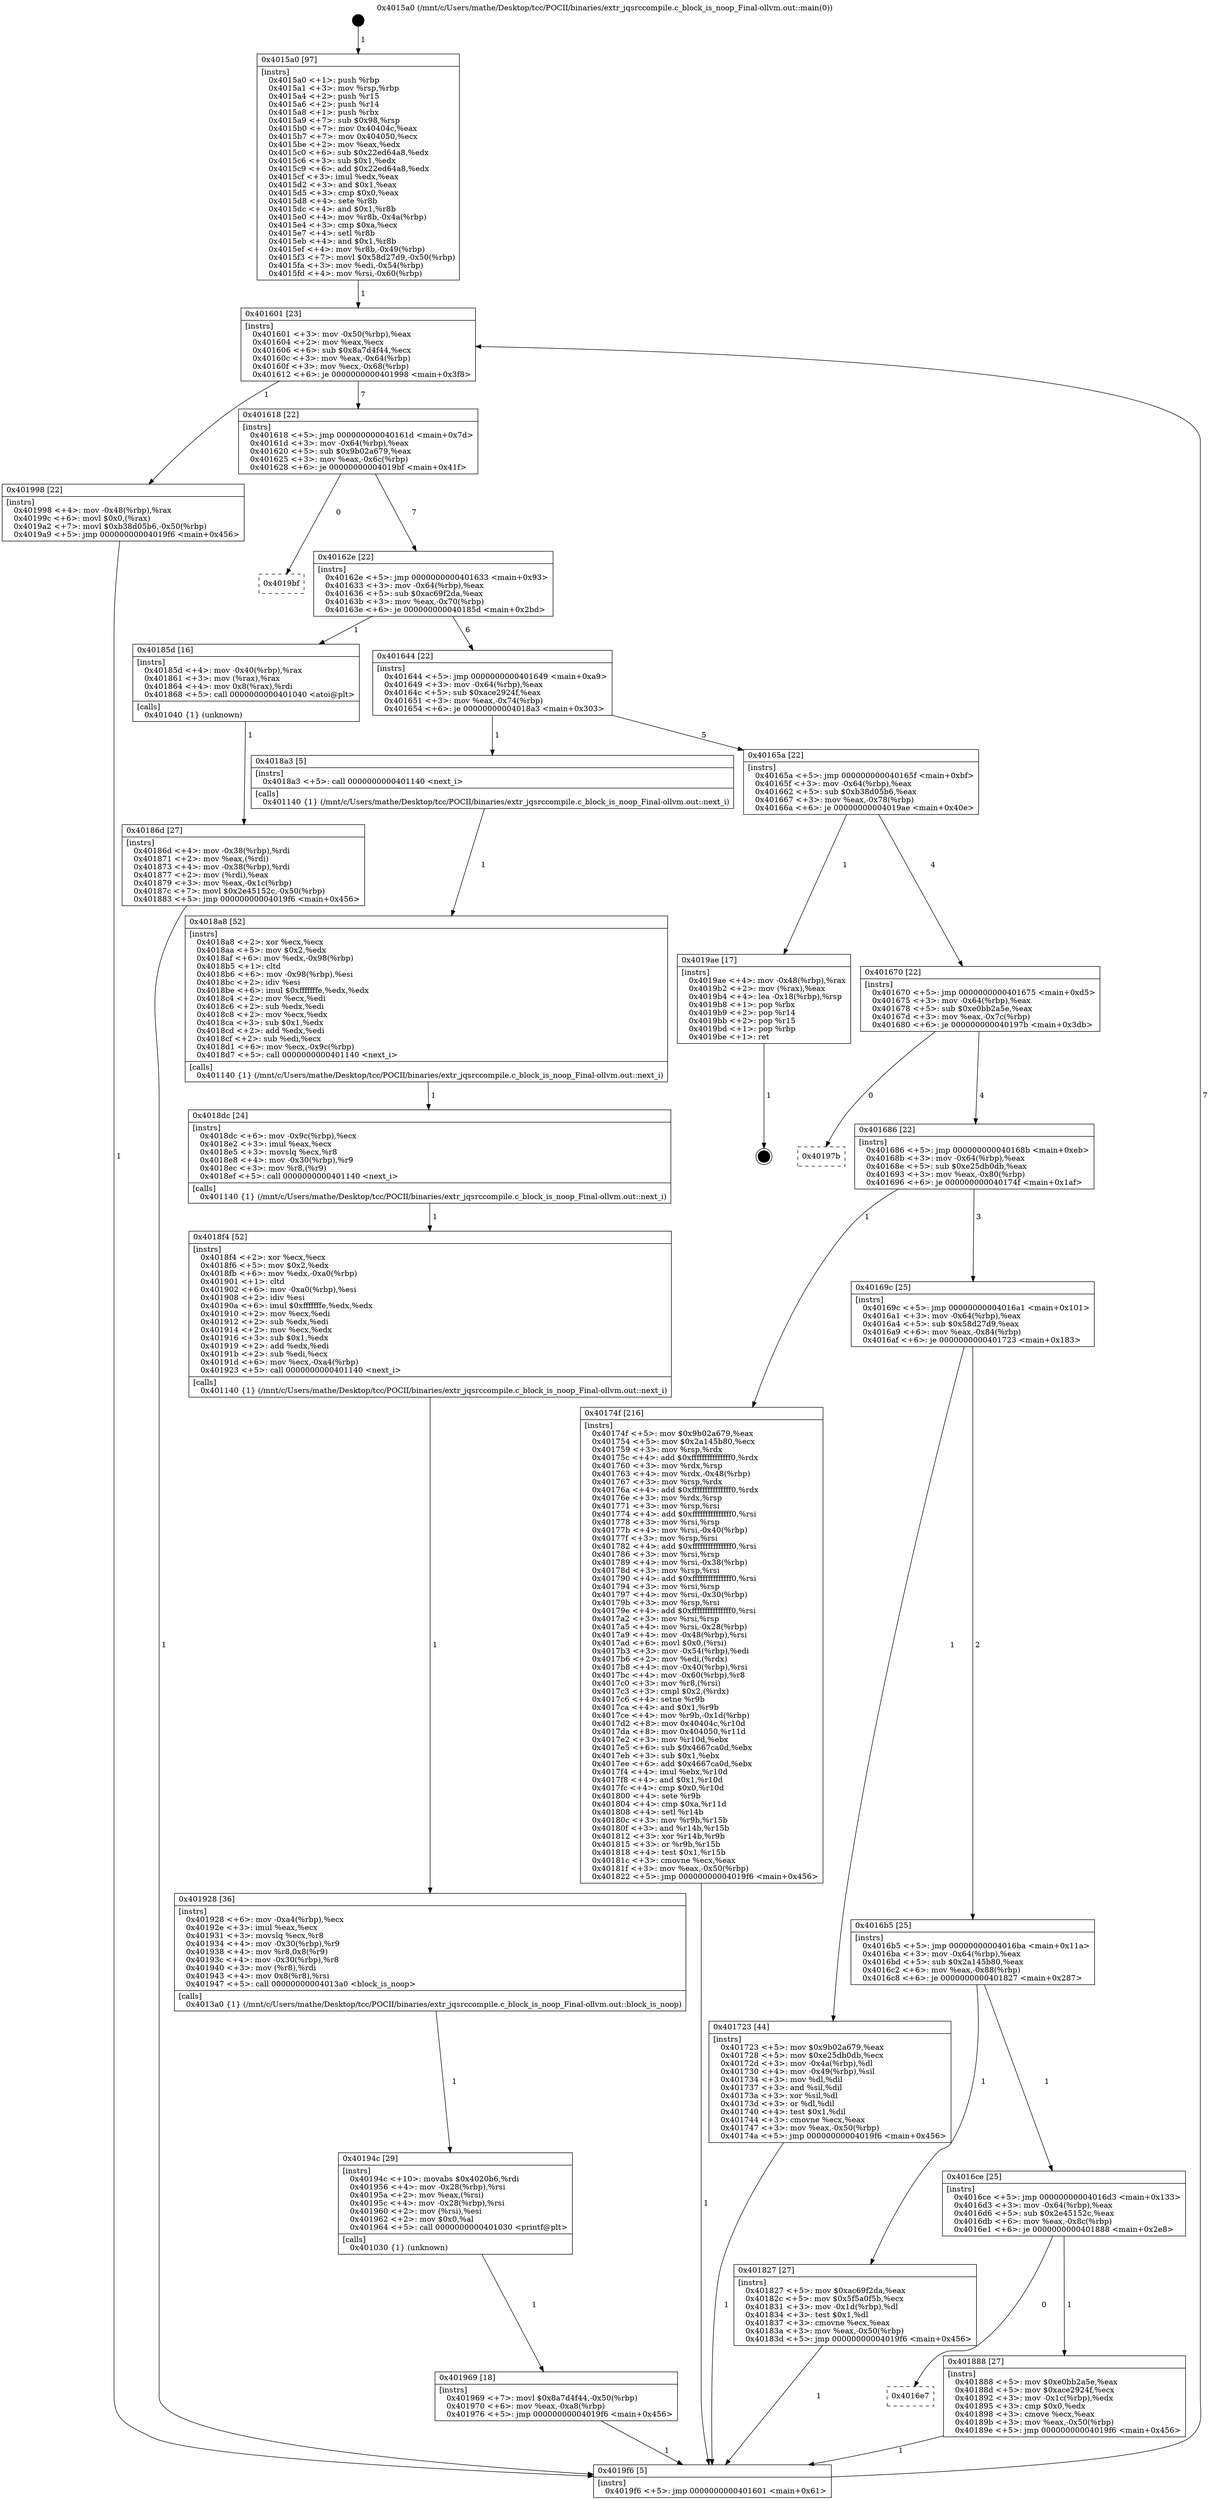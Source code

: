 digraph "0x4015a0" {
  label = "0x4015a0 (/mnt/c/Users/mathe/Desktop/tcc/POCII/binaries/extr_jqsrccompile.c_block_is_noop_Final-ollvm.out::main(0))"
  labelloc = "t"
  node[shape=record]

  Entry [label="",width=0.3,height=0.3,shape=circle,fillcolor=black,style=filled]
  "0x401601" [label="{
     0x401601 [23]\l
     | [instrs]\l
     &nbsp;&nbsp;0x401601 \<+3\>: mov -0x50(%rbp),%eax\l
     &nbsp;&nbsp;0x401604 \<+2\>: mov %eax,%ecx\l
     &nbsp;&nbsp;0x401606 \<+6\>: sub $0x8a7d4f44,%ecx\l
     &nbsp;&nbsp;0x40160c \<+3\>: mov %eax,-0x64(%rbp)\l
     &nbsp;&nbsp;0x40160f \<+3\>: mov %ecx,-0x68(%rbp)\l
     &nbsp;&nbsp;0x401612 \<+6\>: je 0000000000401998 \<main+0x3f8\>\l
  }"]
  "0x401998" [label="{
     0x401998 [22]\l
     | [instrs]\l
     &nbsp;&nbsp;0x401998 \<+4\>: mov -0x48(%rbp),%rax\l
     &nbsp;&nbsp;0x40199c \<+6\>: movl $0x0,(%rax)\l
     &nbsp;&nbsp;0x4019a2 \<+7\>: movl $0xb38d05b6,-0x50(%rbp)\l
     &nbsp;&nbsp;0x4019a9 \<+5\>: jmp 00000000004019f6 \<main+0x456\>\l
  }"]
  "0x401618" [label="{
     0x401618 [22]\l
     | [instrs]\l
     &nbsp;&nbsp;0x401618 \<+5\>: jmp 000000000040161d \<main+0x7d\>\l
     &nbsp;&nbsp;0x40161d \<+3\>: mov -0x64(%rbp),%eax\l
     &nbsp;&nbsp;0x401620 \<+5\>: sub $0x9b02a679,%eax\l
     &nbsp;&nbsp;0x401625 \<+3\>: mov %eax,-0x6c(%rbp)\l
     &nbsp;&nbsp;0x401628 \<+6\>: je 00000000004019bf \<main+0x41f\>\l
  }"]
  Exit [label="",width=0.3,height=0.3,shape=circle,fillcolor=black,style=filled,peripheries=2]
  "0x4019bf" [label="{
     0x4019bf\l
  }", style=dashed]
  "0x40162e" [label="{
     0x40162e [22]\l
     | [instrs]\l
     &nbsp;&nbsp;0x40162e \<+5\>: jmp 0000000000401633 \<main+0x93\>\l
     &nbsp;&nbsp;0x401633 \<+3\>: mov -0x64(%rbp),%eax\l
     &nbsp;&nbsp;0x401636 \<+5\>: sub $0xac69f2da,%eax\l
     &nbsp;&nbsp;0x40163b \<+3\>: mov %eax,-0x70(%rbp)\l
     &nbsp;&nbsp;0x40163e \<+6\>: je 000000000040185d \<main+0x2bd\>\l
  }"]
  "0x401969" [label="{
     0x401969 [18]\l
     | [instrs]\l
     &nbsp;&nbsp;0x401969 \<+7\>: movl $0x8a7d4f44,-0x50(%rbp)\l
     &nbsp;&nbsp;0x401970 \<+6\>: mov %eax,-0xa8(%rbp)\l
     &nbsp;&nbsp;0x401976 \<+5\>: jmp 00000000004019f6 \<main+0x456\>\l
  }"]
  "0x40185d" [label="{
     0x40185d [16]\l
     | [instrs]\l
     &nbsp;&nbsp;0x40185d \<+4\>: mov -0x40(%rbp),%rax\l
     &nbsp;&nbsp;0x401861 \<+3\>: mov (%rax),%rax\l
     &nbsp;&nbsp;0x401864 \<+4\>: mov 0x8(%rax),%rdi\l
     &nbsp;&nbsp;0x401868 \<+5\>: call 0000000000401040 \<atoi@plt\>\l
     | [calls]\l
     &nbsp;&nbsp;0x401040 \{1\} (unknown)\l
  }"]
  "0x401644" [label="{
     0x401644 [22]\l
     | [instrs]\l
     &nbsp;&nbsp;0x401644 \<+5\>: jmp 0000000000401649 \<main+0xa9\>\l
     &nbsp;&nbsp;0x401649 \<+3\>: mov -0x64(%rbp),%eax\l
     &nbsp;&nbsp;0x40164c \<+5\>: sub $0xace2924f,%eax\l
     &nbsp;&nbsp;0x401651 \<+3\>: mov %eax,-0x74(%rbp)\l
     &nbsp;&nbsp;0x401654 \<+6\>: je 00000000004018a3 \<main+0x303\>\l
  }"]
  "0x40194c" [label="{
     0x40194c [29]\l
     | [instrs]\l
     &nbsp;&nbsp;0x40194c \<+10\>: movabs $0x4020b6,%rdi\l
     &nbsp;&nbsp;0x401956 \<+4\>: mov -0x28(%rbp),%rsi\l
     &nbsp;&nbsp;0x40195a \<+2\>: mov %eax,(%rsi)\l
     &nbsp;&nbsp;0x40195c \<+4\>: mov -0x28(%rbp),%rsi\l
     &nbsp;&nbsp;0x401960 \<+2\>: mov (%rsi),%esi\l
     &nbsp;&nbsp;0x401962 \<+2\>: mov $0x0,%al\l
     &nbsp;&nbsp;0x401964 \<+5\>: call 0000000000401030 \<printf@plt\>\l
     | [calls]\l
     &nbsp;&nbsp;0x401030 \{1\} (unknown)\l
  }"]
  "0x4018a3" [label="{
     0x4018a3 [5]\l
     | [instrs]\l
     &nbsp;&nbsp;0x4018a3 \<+5\>: call 0000000000401140 \<next_i\>\l
     | [calls]\l
     &nbsp;&nbsp;0x401140 \{1\} (/mnt/c/Users/mathe/Desktop/tcc/POCII/binaries/extr_jqsrccompile.c_block_is_noop_Final-ollvm.out::next_i)\l
  }"]
  "0x40165a" [label="{
     0x40165a [22]\l
     | [instrs]\l
     &nbsp;&nbsp;0x40165a \<+5\>: jmp 000000000040165f \<main+0xbf\>\l
     &nbsp;&nbsp;0x40165f \<+3\>: mov -0x64(%rbp),%eax\l
     &nbsp;&nbsp;0x401662 \<+5\>: sub $0xb38d05b6,%eax\l
     &nbsp;&nbsp;0x401667 \<+3\>: mov %eax,-0x78(%rbp)\l
     &nbsp;&nbsp;0x40166a \<+6\>: je 00000000004019ae \<main+0x40e\>\l
  }"]
  "0x401928" [label="{
     0x401928 [36]\l
     | [instrs]\l
     &nbsp;&nbsp;0x401928 \<+6\>: mov -0xa4(%rbp),%ecx\l
     &nbsp;&nbsp;0x40192e \<+3\>: imul %eax,%ecx\l
     &nbsp;&nbsp;0x401931 \<+3\>: movslq %ecx,%r8\l
     &nbsp;&nbsp;0x401934 \<+4\>: mov -0x30(%rbp),%r9\l
     &nbsp;&nbsp;0x401938 \<+4\>: mov %r8,0x8(%r9)\l
     &nbsp;&nbsp;0x40193c \<+4\>: mov -0x30(%rbp),%r8\l
     &nbsp;&nbsp;0x401940 \<+3\>: mov (%r8),%rdi\l
     &nbsp;&nbsp;0x401943 \<+4\>: mov 0x8(%r8),%rsi\l
     &nbsp;&nbsp;0x401947 \<+5\>: call 00000000004013a0 \<block_is_noop\>\l
     | [calls]\l
     &nbsp;&nbsp;0x4013a0 \{1\} (/mnt/c/Users/mathe/Desktop/tcc/POCII/binaries/extr_jqsrccompile.c_block_is_noop_Final-ollvm.out::block_is_noop)\l
  }"]
  "0x4019ae" [label="{
     0x4019ae [17]\l
     | [instrs]\l
     &nbsp;&nbsp;0x4019ae \<+4\>: mov -0x48(%rbp),%rax\l
     &nbsp;&nbsp;0x4019b2 \<+2\>: mov (%rax),%eax\l
     &nbsp;&nbsp;0x4019b4 \<+4\>: lea -0x18(%rbp),%rsp\l
     &nbsp;&nbsp;0x4019b8 \<+1\>: pop %rbx\l
     &nbsp;&nbsp;0x4019b9 \<+2\>: pop %r14\l
     &nbsp;&nbsp;0x4019bb \<+2\>: pop %r15\l
     &nbsp;&nbsp;0x4019bd \<+1\>: pop %rbp\l
     &nbsp;&nbsp;0x4019be \<+1\>: ret\l
  }"]
  "0x401670" [label="{
     0x401670 [22]\l
     | [instrs]\l
     &nbsp;&nbsp;0x401670 \<+5\>: jmp 0000000000401675 \<main+0xd5\>\l
     &nbsp;&nbsp;0x401675 \<+3\>: mov -0x64(%rbp),%eax\l
     &nbsp;&nbsp;0x401678 \<+5\>: sub $0xe0bb2a5e,%eax\l
     &nbsp;&nbsp;0x40167d \<+3\>: mov %eax,-0x7c(%rbp)\l
     &nbsp;&nbsp;0x401680 \<+6\>: je 000000000040197b \<main+0x3db\>\l
  }"]
  "0x4018f4" [label="{
     0x4018f4 [52]\l
     | [instrs]\l
     &nbsp;&nbsp;0x4018f4 \<+2\>: xor %ecx,%ecx\l
     &nbsp;&nbsp;0x4018f6 \<+5\>: mov $0x2,%edx\l
     &nbsp;&nbsp;0x4018fb \<+6\>: mov %edx,-0xa0(%rbp)\l
     &nbsp;&nbsp;0x401901 \<+1\>: cltd\l
     &nbsp;&nbsp;0x401902 \<+6\>: mov -0xa0(%rbp),%esi\l
     &nbsp;&nbsp;0x401908 \<+2\>: idiv %esi\l
     &nbsp;&nbsp;0x40190a \<+6\>: imul $0xfffffffe,%edx,%edx\l
     &nbsp;&nbsp;0x401910 \<+2\>: mov %ecx,%edi\l
     &nbsp;&nbsp;0x401912 \<+2\>: sub %edx,%edi\l
     &nbsp;&nbsp;0x401914 \<+2\>: mov %ecx,%edx\l
     &nbsp;&nbsp;0x401916 \<+3\>: sub $0x1,%edx\l
     &nbsp;&nbsp;0x401919 \<+2\>: add %edx,%edi\l
     &nbsp;&nbsp;0x40191b \<+2\>: sub %edi,%ecx\l
     &nbsp;&nbsp;0x40191d \<+6\>: mov %ecx,-0xa4(%rbp)\l
     &nbsp;&nbsp;0x401923 \<+5\>: call 0000000000401140 \<next_i\>\l
     | [calls]\l
     &nbsp;&nbsp;0x401140 \{1\} (/mnt/c/Users/mathe/Desktop/tcc/POCII/binaries/extr_jqsrccompile.c_block_is_noop_Final-ollvm.out::next_i)\l
  }"]
  "0x40197b" [label="{
     0x40197b\l
  }", style=dashed]
  "0x401686" [label="{
     0x401686 [22]\l
     | [instrs]\l
     &nbsp;&nbsp;0x401686 \<+5\>: jmp 000000000040168b \<main+0xeb\>\l
     &nbsp;&nbsp;0x40168b \<+3\>: mov -0x64(%rbp),%eax\l
     &nbsp;&nbsp;0x40168e \<+5\>: sub $0xe25db0db,%eax\l
     &nbsp;&nbsp;0x401693 \<+3\>: mov %eax,-0x80(%rbp)\l
     &nbsp;&nbsp;0x401696 \<+6\>: je 000000000040174f \<main+0x1af\>\l
  }"]
  "0x4018dc" [label="{
     0x4018dc [24]\l
     | [instrs]\l
     &nbsp;&nbsp;0x4018dc \<+6\>: mov -0x9c(%rbp),%ecx\l
     &nbsp;&nbsp;0x4018e2 \<+3\>: imul %eax,%ecx\l
     &nbsp;&nbsp;0x4018e5 \<+3\>: movslq %ecx,%r8\l
     &nbsp;&nbsp;0x4018e8 \<+4\>: mov -0x30(%rbp),%r9\l
     &nbsp;&nbsp;0x4018ec \<+3\>: mov %r8,(%r9)\l
     &nbsp;&nbsp;0x4018ef \<+5\>: call 0000000000401140 \<next_i\>\l
     | [calls]\l
     &nbsp;&nbsp;0x401140 \{1\} (/mnt/c/Users/mathe/Desktop/tcc/POCII/binaries/extr_jqsrccompile.c_block_is_noop_Final-ollvm.out::next_i)\l
  }"]
  "0x40174f" [label="{
     0x40174f [216]\l
     | [instrs]\l
     &nbsp;&nbsp;0x40174f \<+5\>: mov $0x9b02a679,%eax\l
     &nbsp;&nbsp;0x401754 \<+5\>: mov $0x2a145b80,%ecx\l
     &nbsp;&nbsp;0x401759 \<+3\>: mov %rsp,%rdx\l
     &nbsp;&nbsp;0x40175c \<+4\>: add $0xfffffffffffffff0,%rdx\l
     &nbsp;&nbsp;0x401760 \<+3\>: mov %rdx,%rsp\l
     &nbsp;&nbsp;0x401763 \<+4\>: mov %rdx,-0x48(%rbp)\l
     &nbsp;&nbsp;0x401767 \<+3\>: mov %rsp,%rdx\l
     &nbsp;&nbsp;0x40176a \<+4\>: add $0xfffffffffffffff0,%rdx\l
     &nbsp;&nbsp;0x40176e \<+3\>: mov %rdx,%rsp\l
     &nbsp;&nbsp;0x401771 \<+3\>: mov %rsp,%rsi\l
     &nbsp;&nbsp;0x401774 \<+4\>: add $0xfffffffffffffff0,%rsi\l
     &nbsp;&nbsp;0x401778 \<+3\>: mov %rsi,%rsp\l
     &nbsp;&nbsp;0x40177b \<+4\>: mov %rsi,-0x40(%rbp)\l
     &nbsp;&nbsp;0x40177f \<+3\>: mov %rsp,%rsi\l
     &nbsp;&nbsp;0x401782 \<+4\>: add $0xfffffffffffffff0,%rsi\l
     &nbsp;&nbsp;0x401786 \<+3\>: mov %rsi,%rsp\l
     &nbsp;&nbsp;0x401789 \<+4\>: mov %rsi,-0x38(%rbp)\l
     &nbsp;&nbsp;0x40178d \<+3\>: mov %rsp,%rsi\l
     &nbsp;&nbsp;0x401790 \<+4\>: add $0xfffffffffffffff0,%rsi\l
     &nbsp;&nbsp;0x401794 \<+3\>: mov %rsi,%rsp\l
     &nbsp;&nbsp;0x401797 \<+4\>: mov %rsi,-0x30(%rbp)\l
     &nbsp;&nbsp;0x40179b \<+3\>: mov %rsp,%rsi\l
     &nbsp;&nbsp;0x40179e \<+4\>: add $0xfffffffffffffff0,%rsi\l
     &nbsp;&nbsp;0x4017a2 \<+3\>: mov %rsi,%rsp\l
     &nbsp;&nbsp;0x4017a5 \<+4\>: mov %rsi,-0x28(%rbp)\l
     &nbsp;&nbsp;0x4017a9 \<+4\>: mov -0x48(%rbp),%rsi\l
     &nbsp;&nbsp;0x4017ad \<+6\>: movl $0x0,(%rsi)\l
     &nbsp;&nbsp;0x4017b3 \<+3\>: mov -0x54(%rbp),%edi\l
     &nbsp;&nbsp;0x4017b6 \<+2\>: mov %edi,(%rdx)\l
     &nbsp;&nbsp;0x4017b8 \<+4\>: mov -0x40(%rbp),%rsi\l
     &nbsp;&nbsp;0x4017bc \<+4\>: mov -0x60(%rbp),%r8\l
     &nbsp;&nbsp;0x4017c0 \<+3\>: mov %r8,(%rsi)\l
     &nbsp;&nbsp;0x4017c3 \<+3\>: cmpl $0x2,(%rdx)\l
     &nbsp;&nbsp;0x4017c6 \<+4\>: setne %r9b\l
     &nbsp;&nbsp;0x4017ca \<+4\>: and $0x1,%r9b\l
     &nbsp;&nbsp;0x4017ce \<+4\>: mov %r9b,-0x1d(%rbp)\l
     &nbsp;&nbsp;0x4017d2 \<+8\>: mov 0x40404c,%r10d\l
     &nbsp;&nbsp;0x4017da \<+8\>: mov 0x404050,%r11d\l
     &nbsp;&nbsp;0x4017e2 \<+3\>: mov %r10d,%ebx\l
     &nbsp;&nbsp;0x4017e5 \<+6\>: sub $0x4667ca0d,%ebx\l
     &nbsp;&nbsp;0x4017eb \<+3\>: sub $0x1,%ebx\l
     &nbsp;&nbsp;0x4017ee \<+6\>: add $0x4667ca0d,%ebx\l
     &nbsp;&nbsp;0x4017f4 \<+4\>: imul %ebx,%r10d\l
     &nbsp;&nbsp;0x4017f8 \<+4\>: and $0x1,%r10d\l
     &nbsp;&nbsp;0x4017fc \<+4\>: cmp $0x0,%r10d\l
     &nbsp;&nbsp;0x401800 \<+4\>: sete %r9b\l
     &nbsp;&nbsp;0x401804 \<+4\>: cmp $0xa,%r11d\l
     &nbsp;&nbsp;0x401808 \<+4\>: setl %r14b\l
     &nbsp;&nbsp;0x40180c \<+3\>: mov %r9b,%r15b\l
     &nbsp;&nbsp;0x40180f \<+3\>: and %r14b,%r15b\l
     &nbsp;&nbsp;0x401812 \<+3\>: xor %r14b,%r9b\l
     &nbsp;&nbsp;0x401815 \<+3\>: or %r9b,%r15b\l
     &nbsp;&nbsp;0x401818 \<+4\>: test $0x1,%r15b\l
     &nbsp;&nbsp;0x40181c \<+3\>: cmovne %ecx,%eax\l
     &nbsp;&nbsp;0x40181f \<+3\>: mov %eax,-0x50(%rbp)\l
     &nbsp;&nbsp;0x401822 \<+5\>: jmp 00000000004019f6 \<main+0x456\>\l
  }"]
  "0x40169c" [label="{
     0x40169c [25]\l
     | [instrs]\l
     &nbsp;&nbsp;0x40169c \<+5\>: jmp 00000000004016a1 \<main+0x101\>\l
     &nbsp;&nbsp;0x4016a1 \<+3\>: mov -0x64(%rbp),%eax\l
     &nbsp;&nbsp;0x4016a4 \<+5\>: sub $0x58d27d9,%eax\l
     &nbsp;&nbsp;0x4016a9 \<+6\>: mov %eax,-0x84(%rbp)\l
     &nbsp;&nbsp;0x4016af \<+6\>: je 0000000000401723 \<main+0x183\>\l
  }"]
  "0x4018a8" [label="{
     0x4018a8 [52]\l
     | [instrs]\l
     &nbsp;&nbsp;0x4018a8 \<+2\>: xor %ecx,%ecx\l
     &nbsp;&nbsp;0x4018aa \<+5\>: mov $0x2,%edx\l
     &nbsp;&nbsp;0x4018af \<+6\>: mov %edx,-0x98(%rbp)\l
     &nbsp;&nbsp;0x4018b5 \<+1\>: cltd\l
     &nbsp;&nbsp;0x4018b6 \<+6\>: mov -0x98(%rbp),%esi\l
     &nbsp;&nbsp;0x4018bc \<+2\>: idiv %esi\l
     &nbsp;&nbsp;0x4018be \<+6\>: imul $0xfffffffe,%edx,%edx\l
     &nbsp;&nbsp;0x4018c4 \<+2\>: mov %ecx,%edi\l
     &nbsp;&nbsp;0x4018c6 \<+2\>: sub %edx,%edi\l
     &nbsp;&nbsp;0x4018c8 \<+2\>: mov %ecx,%edx\l
     &nbsp;&nbsp;0x4018ca \<+3\>: sub $0x1,%edx\l
     &nbsp;&nbsp;0x4018cd \<+2\>: add %edx,%edi\l
     &nbsp;&nbsp;0x4018cf \<+2\>: sub %edi,%ecx\l
     &nbsp;&nbsp;0x4018d1 \<+6\>: mov %ecx,-0x9c(%rbp)\l
     &nbsp;&nbsp;0x4018d7 \<+5\>: call 0000000000401140 \<next_i\>\l
     | [calls]\l
     &nbsp;&nbsp;0x401140 \{1\} (/mnt/c/Users/mathe/Desktop/tcc/POCII/binaries/extr_jqsrccompile.c_block_is_noop_Final-ollvm.out::next_i)\l
  }"]
  "0x401723" [label="{
     0x401723 [44]\l
     | [instrs]\l
     &nbsp;&nbsp;0x401723 \<+5\>: mov $0x9b02a679,%eax\l
     &nbsp;&nbsp;0x401728 \<+5\>: mov $0xe25db0db,%ecx\l
     &nbsp;&nbsp;0x40172d \<+3\>: mov -0x4a(%rbp),%dl\l
     &nbsp;&nbsp;0x401730 \<+4\>: mov -0x49(%rbp),%sil\l
     &nbsp;&nbsp;0x401734 \<+3\>: mov %dl,%dil\l
     &nbsp;&nbsp;0x401737 \<+3\>: and %sil,%dil\l
     &nbsp;&nbsp;0x40173a \<+3\>: xor %sil,%dl\l
     &nbsp;&nbsp;0x40173d \<+3\>: or %dl,%dil\l
     &nbsp;&nbsp;0x401740 \<+4\>: test $0x1,%dil\l
     &nbsp;&nbsp;0x401744 \<+3\>: cmovne %ecx,%eax\l
     &nbsp;&nbsp;0x401747 \<+3\>: mov %eax,-0x50(%rbp)\l
     &nbsp;&nbsp;0x40174a \<+5\>: jmp 00000000004019f6 \<main+0x456\>\l
  }"]
  "0x4016b5" [label="{
     0x4016b5 [25]\l
     | [instrs]\l
     &nbsp;&nbsp;0x4016b5 \<+5\>: jmp 00000000004016ba \<main+0x11a\>\l
     &nbsp;&nbsp;0x4016ba \<+3\>: mov -0x64(%rbp),%eax\l
     &nbsp;&nbsp;0x4016bd \<+5\>: sub $0x2a145b80,%eax\l
     &nbsp;&nbsp;0x4016c2 \<+6\>: mov %eax,-0x88(%rbp)\l
     &nbsp;&nbsp;0x4016c8 \<+6\>: je 0000000000401827 \<main+0x287\>\l
  }"]
  "0x4019f6" [label="{
     0x4019f6 [5]\l
     | [instrs]\l
     &nbsp;&nbsp;0x4019f6 \<+5\>: jmp 0000000000401601 \<main+0x61\>\l
  }"]
  "0x4015a0" [label="{
     0x4015a0 [97]\l
     | [instrs]\l
     &nbsp;&nbsp;0x4015a0 \<+1\>: push %rbp\l
     &nbsp;&nbsp;0x4015a1 \<+3\>: mov %rsp,%rbp\l
     &nbsp;&nbsp;0x4015a4 \<+2\>: push %r15\l
     &nbsp;&nbsp;0x4015a6 \<+2\>: push %r14\l
     &nbsp;&nbsp;0x4015a8 \<+1\>: push %rbx\l
     &nbsp;&nbsp;0x4015a9 \<+7\>: sub $0x98,%rsp\l
     &nbsp;&nbsp;0x4015b0 \<+7\>: mov 0x40404c,%eax\l
     &nbsp;&nbsp;0x4015b7 \<+7\>: mov 0x404050,%ecx\l
     &nbsp;&nbsp;0x4015be \<+2\>: mov %eax,%edx\l
     &nbsp;&nbsp;0x4015c0 \<+6\>: sub $0x22ed64a8,%edx\l
     &nbsp;&nbsp;0x4015c6 \<+3\>: sub $0x1,%edx\l
     &nbsp;&nbsp;0x4015c9 \<+6\>: add $0x22ed64a8,%edx\l
     &nbsp;&nbsp;0x4015cf \<+3\>: imul %edx,%eax\l
     &nbsp;&nbsp;0x4015d2 \<+3\>: and $0x1,%eax\l
     &nbsp;&nbsp;0x4015d5 \<+3\>: cmp $0x0,%eax\l
     &nbsp;&nbsp;0x4015d8 \<+4\>: sete %r8b\l
     &nbsp;&nbsp;0x4015dc \<+4\>: and $0x1,%r8b\l
     &nbsp;&nbsp;0x4015e0 \<+4\>: mov %r8b,-0x4a(%rbp)\l
     &nbsp;&nbsp;0x4015e4 \<+3\>: cmp $0xa,%ecx\l
     &nbsp;&nbsp;0x4015e7 \<+4\>: setl %r8b\l
     &nbsp;&nbsp;0x4015eb \<+4\>: and $0x1,%r8b\l
     &nbsp;&nbsp;0x4015ef \<+4\>: mov %r8b,-0x49(%rbp)\l
     &nbsp;&nbsp;0x4015f3 \<+7\>: movl $0x58d27d9,-0x50(%rbp)\l
     &nbsp;&nbsp;0x4015fa \<+3\>: mov %edi,-0x54(%rbp)\l
     &nbsp;&nbsp;0x4015fd \<+4\>: mov %rsi,-0x60(%rbp)\l
  }"]
  "0x4016e7" [label="{
     0x4016e7\l
  }", style=dashed]
  "0x401827" [label="{
     0x401827 [27]\l
     | [instrs]\l
     &nbsp;&nbsp;0x401827 \<+5\>: mov $0xac69f2da,%eax\l
     &nbsp;&nbsp;0x40182c \<+5\>: mov $0x5f5a0f5b,%ecx\l
     &nbsp;&nbsp;0x401831 \<+3\>: mov -0x1d(%rbp),%dl\l
     &nbsp;&nbsp;0x401834 \<+3\>: test $0x1,%dl\l
     &nbsp;&nbsp;0x401837 \<+3\>: cmovne %ecx,%eax\l
     &nbsp;&nbsp;0x40183a \<+3\>: mov %eax,-0x50(%rbp)\l
     &nbsp;&nbsp;0x40183d \<+5\>: jmp 00000000004019f6 \<main+0x456\>\l
  }"]
  "0x4016ce" [label="{
     0x4016ce [25]\l
     | [instrs]\l
     &nbsp;&nbsp;0x4016ce \<+5\>: jmp 00000000004016d3 \<main+0x133\>\l
     &nbsp;&nbsp;0x4016d3 \<+3\>: mov -0x64(%rbp),%eax\l
     &nbsp;&nbsp;0x4016d6 \<+5\>: sub $0x2e45152c,%eax\l
     &nbsp;&nbsp;0x4016db \<+6\>: mov %eax,-0x8c(%rbp)\l
     &nbsp;&nbsp;0x4016e1 \<+6\>: je 0000000000401888 \<main+0x2e8\>\l
  }"]
  "0x40186d" [label="{
     0x40186d [27]\l
     | [instrs]\l
     &nbsp;&nbsp;0x40186d \<+4\>: mov -0x38(%rbp),%rdi\l
     &nbsp;&nbsp;0x401871 \<+2\>: mov %eax,(%rdi)\l
     &nbsp;&nbsp;0x401873 \<+4\>: mov -0x38(%rbp),%rdi\l
     &nbsp;&nbsp;0x401877 \<+2\>: mov (%rdi),%eax\l
     &nbsp;&nbsp;0x401879 \<+3\>: mov %eax,-0x1c(%rbp)\l
     &nbsp;&nbsp;0x40187c \<+7\>: movl $0x2e45152c,-0x50(%rbp)\l
     &nbsp;&nbsp;0x401883 \<+5\>: jmp 00000000004019f6 \<main+0x456\>\l
  }"]
  "0x401888" [label="{
     0x401888 [27]\l
     | [instrs]\l
     &nbsp;&nbsp;0x401888 \<+5\>: mov $0xe0bb2a5e,%eax\l
     &nbsp;&nbsp;0x40188d \<+5\>: mov $0xace2924f,%ecx\l
     &nbsp;&nbsp;0x401892 \<+3\>: mov -0x1c(%rbp),%edx\l
     &nbsp;&nbsp;0x401895 \<+3\>: cmp $0x0,%edx\l
     &nbsp;&nbsp;0x401898 \<+3\>: cmove %ecx,%eax\l
     &nbsp;&nbsp;0x40189b \<+3\>: mov %eax,-0x50(%rbp)\l
     &nbsp;&nbsp;0x40189e \<+5\>: jmp 00000000004019f6 \<main+0x456\>\l
  }"]
  Entry -> "0x4015a0" [label=" 1"]
  "0x401601" -> "0x401998" [label=" 1"]
  "0x401601" -> "0x401618" [label=" 7"]
  "0x4019ae" -> Exit [label=" 1"]
  "0x401618" -> "0x4019bf" [label=" 0"]
  "0x401618" -> "0x40162e" [label=" 7"]
  "0x401998" -> "0x4019f6" [label=" 1"]
  "0x40162e" -> "0x40185d" [label=" 1"]
  "0x40162e" -> "0x401644" [label=" 6"]
  "0x401969" -> "0x4019f6" [label=" 1"]
  "0x401644" -> "0x4018a3" [label=" 1"]
  "0x401644" -> "0x40165a" [label=" 5"]
  "0x40194c" -> "0x401969" [label=" 1"]
  "0x40165a" -> "0x4019ae" [label=" 1"]
  "0x40165a" -> "0x401670" [label=" 4"]
  "0x401928" -> "0x40194c" [label=" 1"]
  "0x401670" -> "0x40197b" [label=" 0"]
  "0x401670" -> "0x401686" [label=" 4"]
  "0x4018f4" -> "0x401928" [label=" 1"]
  "0x401686" -> "0x40174f" [label=" 1"]
  "0x401686" -> "0x40169c" [label=" 3"]
  "0x4018dc" -> "0x4018f4" [label=" 1"]
  "0x40169c" -> "0x401723" [label=" 1"]
  "0x40169c" -> "0x4016b5" [label=" 2"]
  "0x401723" -> "0x4019f6" [label=" 1"]
  "0x4015a0" -> "0x401601" [label=" 1"]
  "0x4019f6" -> "0x401601" [label=" 7"]
  "0x40174f" -> "0x4019f6" [label=" 1"]
  "0x4018a8" -> "0x4018dc" [label=" 1"]
  "0x4016b5" -> "0x401827" [label=" 1"]
  "0x4016b5" -> "0x4016ce" [label=" 1"]
  "0x401827" -> "0x4019f6" [label=" 1"]
  "0x40185d" -> "0x40186d" [label=" 1"]
  "0x40186d" -> "0x4019f6" [label=" 1"]
  "0x4018a3" -> "0x4018a8" [label=" 1"]
  "0x4016ce" -> "0x401888" [label=" 1"]
  "0x4016ce" -> "0x4016e7" [label=" 0"]
  "0x401888" -> "0x4019f6" [label=" 1"]
}
